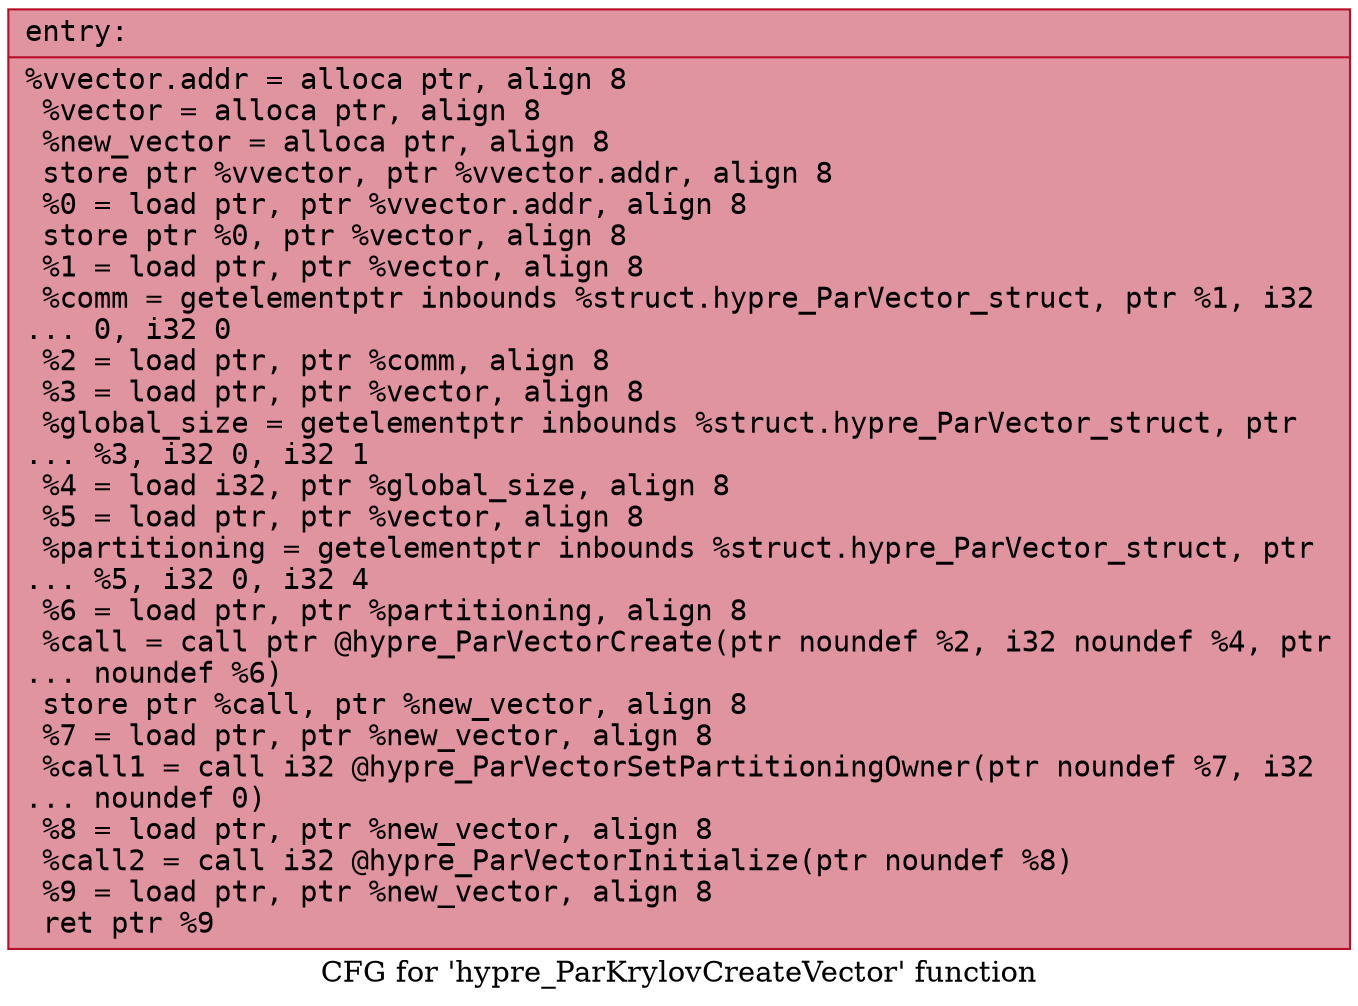 digraph "CFG for 'hypre_ParKrylovCreateVector' function" {
	label="CFG for 'hypre_ParKrylovCreateVector' function";

	Node0x557950107eb0 [shape=record,color="#b70d28ff", style=filled, fillcolor="#b70d2870" fontname="Courier",label="{entry:\l|  %vvector.addr = alloca ptr, align 8\l  %vector = alloca ptr, align 8\l  %new_vector = alloca ptr, align 8\l  store ptr %vvector, ptr %vvector.addr, align 8\l  %0 = load ptr, ptr %vvector.addr, align 8\l  store ptr %0, ptr %vector, align 8\l  %1 = load ptr, ptr %vector, align 8\l  %comm = getelementptr inbounds %struct.hypre_ParVector_struct, ptr %1, i32\l... 0, i32 0\l  %2 = load ptr, ptr %comm, align 8\l  %3 = load ptr, ptr %vector, align 8\l  %global_size = getelementptr inbounds %struct.hypre_ParVector_struct, ptr\l... %3, i32 0, i32 1\l  %4 = load i32, ptr %global_size, align 8\l  %5 = load ptr, ptr %vector, align 8\l  %partitioning = getelementptr inbounds %struct.hypre_ParVector_struct, ptr\l... %5, i32 0, i32 4\l  %6 = load ptr, ptr %partitioning, align 8\l  %call = call ptr @hypre_ParVectorCreate(ptr noundef %2, i32 noundef %4, ptr\l... noundef %6)\l  store ptr %call, ptr %new_vector, align 8\l  %7 = load ptr, ptr %new_vector, align 8\l  %call1 = call i32 @hypre_ParVectorSetPartitioningOwner(ptr noundef %7, i32\l... noundef 0)\l  %8 = load ptr, ptr %new_vector, align 8\l  %call2 = call i32 @hypre_ParVectorInitialize(ptr noundef %8)\l  %9 = load ptr, ptr %new_vector, align 8\l  ret ptr %9\l}"];
}
